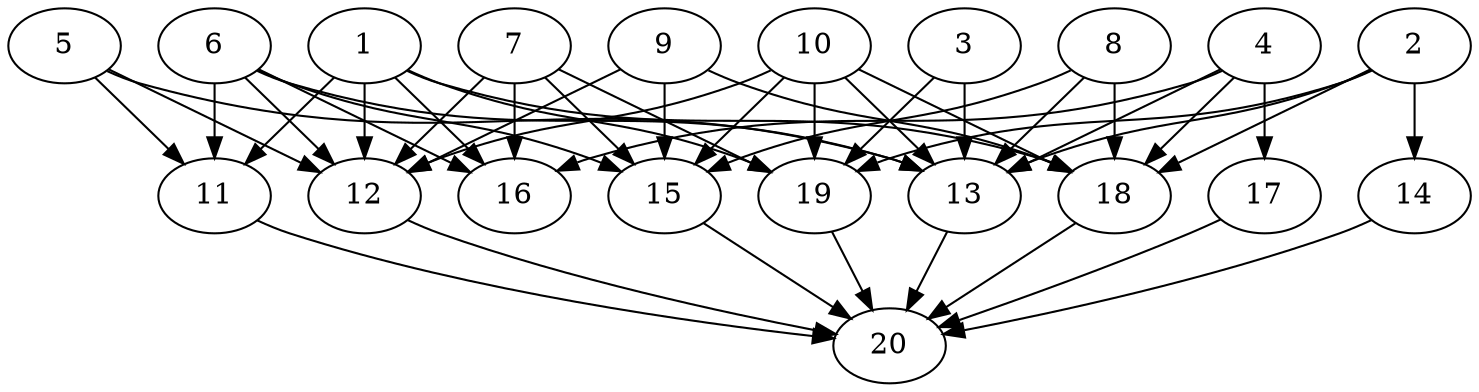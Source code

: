 // DAG automatically generated by daggen at Wed Jul 24 21:20:06 2019
// ./daggen --dot -n 20 --ccr 0.4 --fat 0.8 --regular 0.5 --density 0.8 --mindata 5242880 --maxdata 52428800 
digraph G {
  1 [size="119733760", alpha="0.18", expect_size="47893504"] 
  1 -> 11 [size ="47893504"]
  1 -> 12 [size ="47893504"]
  1 -> 16 [size ="47893504"]
  1 -> 18 [size ="47893504"]
  1 -> 19 [size ="47893504"]
  2 [size="118272000", alpha="0.16", expect_size="47308800"] 
  2 -> 13 [size ="47308800"]
  2 -> 14 [size ="47308800"]
  2 -> 18 [size ="47308800"]
  2 -> 19 [size ="47308800"]
  3 [size="54315520", alpha="0.09", expect_size="21726208"] 
  3 -> 13 [size ="21726208"]
  3 -> 19 [size ="21726208"]
  4 [size="86192640", alpha="0.11", expect_size="34477056"] 
  4 -> 13 [size ="34477056"]
  4 -> 16 [size ="34477056"]
  4 -> 17 [size ="34477056"]
  4 -> 18 [size ="34477056"]
  5 [size="38745600", alpha="0.11", expect_size="15498240"] 
  5 -> 11 [size ="15498240"]
  5 -> 12 [size ="15498240"]
  5 -> 13 [size ="15498240"]
  6 [size="127434240", alpha="0.12", expect_size="50973696"] 
  6 -> 11 [size ="50973696"]
  6 -> 12 [size ="50973696"]
  6 -> 13 [size ="50973696"]
  6 -> 15 [size ="50973696"]
  6 -> 16 [size ="50973696"]
  7 [size="74135040", alpha="0.05", expect_size="29654016"] 
  7 -> 12 [size ="29654016"]
  7 -> 15 [size ="29654016"]
  7 -> 16 [size ="29654016"]
  7 -> 19 [size ="29654016"]
  8 [size="97264640", alpha="0.02", expect_size="38905856"] 
  8 -> 13 [size ="38905856"]
  8 -> 15 [size ="38905856"]
  8 -> 18 [size ="38905856"]
  9 [size="15454720", alpha="0.02", expect_size="6181888"] 
  9 -> 12 [size ="6181888"]
  9 -> 15 [size ="6181888"]
  9 -> 18 [size ="6181888"]
  10 [size="95214080", alpha="0.11", expect_size="38085632"] 
  10 -> 12 [size ="38085632"]
  10 -> 13 [size ="38085632"]
  10 -> 15 [size ="38085632"]
  10 -> 18 [size ="38085632"]
  10 -> 19 [size ="38085632"]
  11 [size="103895040", alpha="0.08", expect_size="41558016"] 
  11 -> 20 [size ="41558016"]
  12 [size="90472960", alpha="0.14", expect_size="36189184"] 
  12 -> 20 [size ="36189184"]
  13 [size="66974720", alpha="0.20", expect_size="26789888"] 
  13 -> 20 [size ="26789888"]
  14 [size="122944000", alpha="0.02", expect_size="49177600"] 
  14 -> 20 [size ="49177600"]
  15 [size="70246400", alpha="0.13", expect_size="28098560"] 
  15 -> 20 [size ="28098560"]
  16 [size="18344960", alpha="0.00", expect_size="7337984"] 
  17 [size="87464960", alpha="0.10", expect_size="34985984"] 
  17 -> 20 [size ="34985984"]
  18 [size="118699520", alpha="0.16", expect_size="47479808"] 
  18 -> 20 [size ="47479808"]
  19 [size="13194240", alpha="0.18", expect_size="5277696"] 
  19 -> 20 [size ="5277696"]
  20 [size="25310720", alpha="0.10", expect_size="10124288"] 
}
